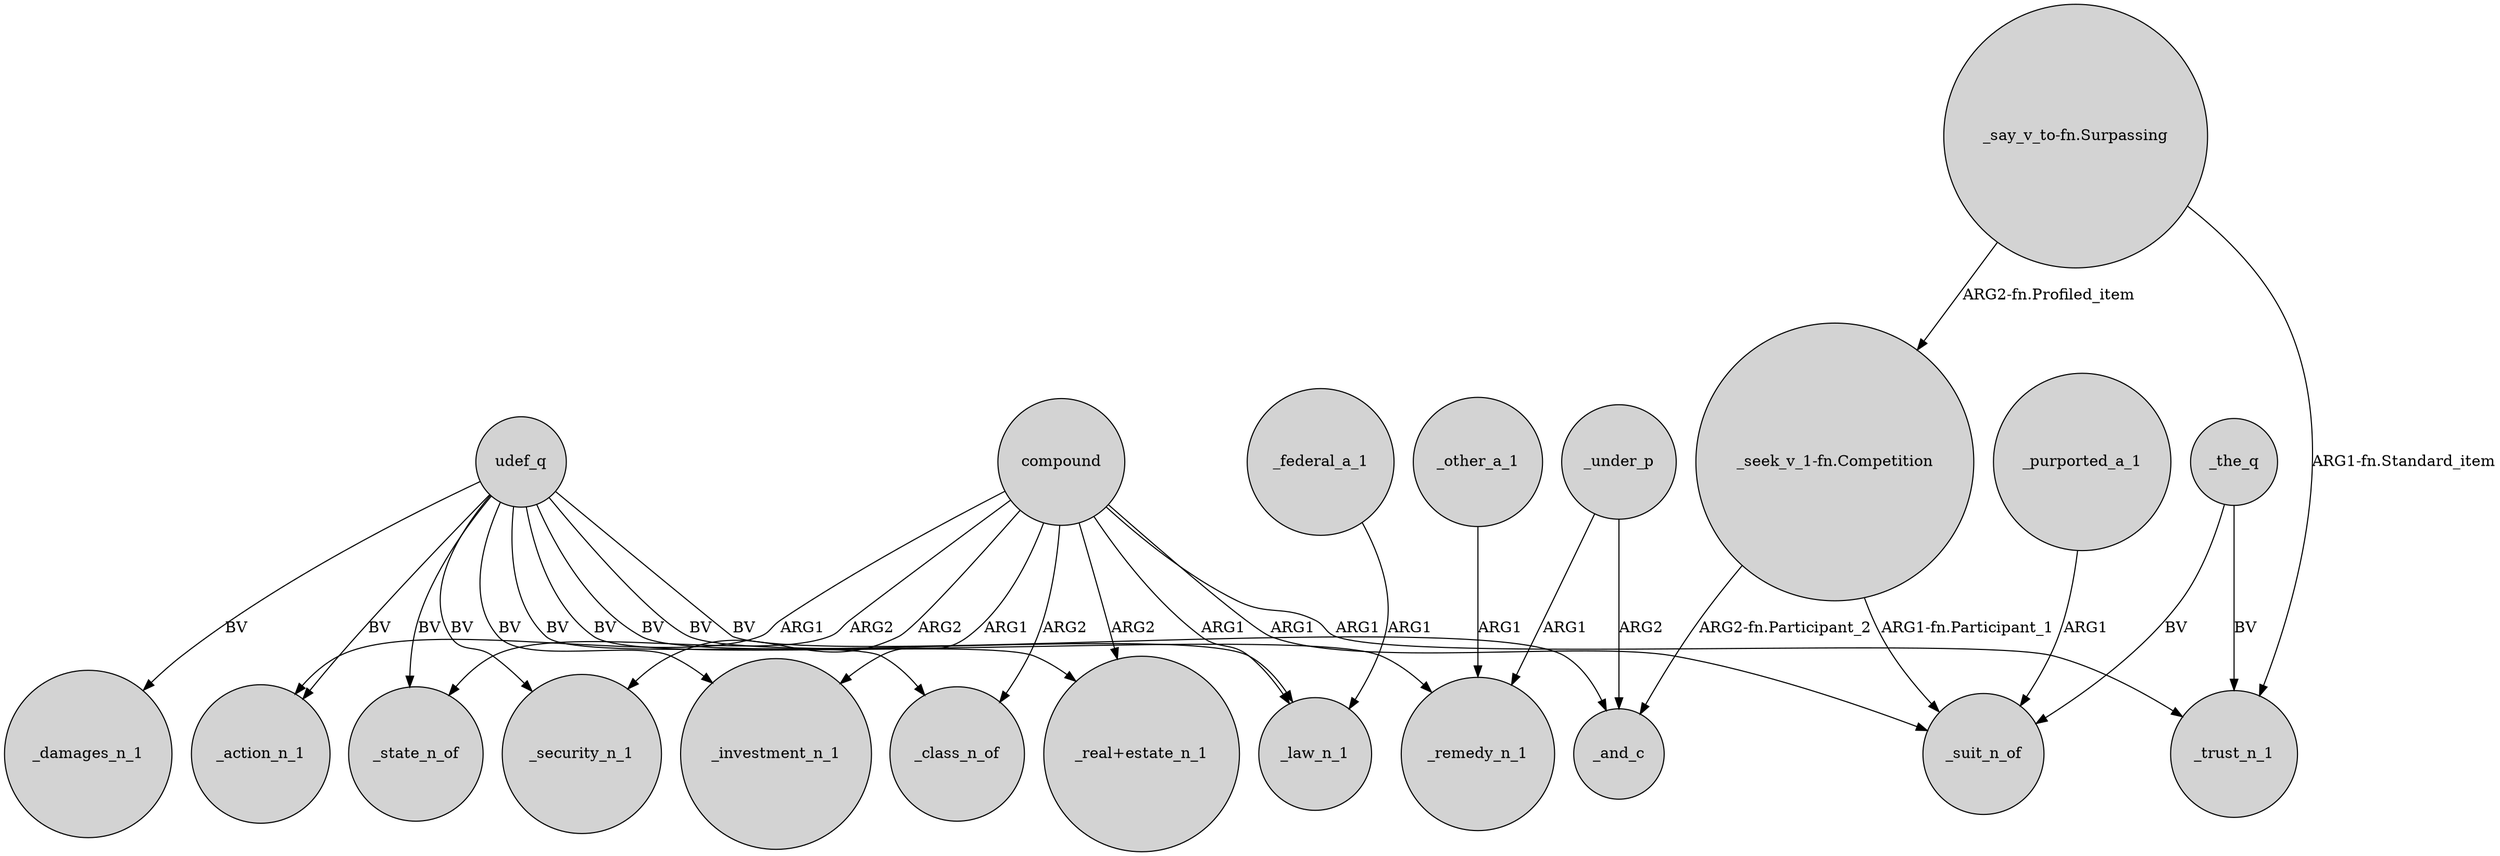 digraph {
	node [shape=circle style=filled]
	"_seek_v_1-fn.Competition" -> _and_c [label="ARG2-fn.Participant_2"]
	compound -> _class_n_of [label=ARG2]
	compound -> _investment_n_1 [label=ARG1]
	udef_q -> _damages_n_1 [label=BV]
	"_say_v_to-fn.Surpassing" -> _trust_n_1 [label="ARG1-fn.Standard_item"]
	_under_p -> _remedy_n_1 [label=ARG1]
	compound -> "_real+estate_n_1" [label=ARG2]
	udef_q -> _and_c [label=BV]
	udef_q -> _security_n_1 [label=BV]
	compound -> _action_n_1 [label=ARG1]
	udef_q -> _state_n_of [label=BV]
	_under_p -> _and_c [label=ARG2]
	udef_q -> _action_n_1 [label=BV]
	_the_q -> _trust_n_1 [label=BV]
	compound -> _trust_n_1 [label=ARG1]
	compound -> _suit_n_of [label=ARG1]
	"_say_v_to-fn.Surpassing" -> "_seek_v_1-fn.Competition" [label="ARG2-fn.Profiled_item"]
	udef_q -> _investment_n_1 [label=BV]
	_other_a_1 -> _remedy_n_1 [label=ARG1]
	compound -> _law_n_1 [label=ARG1]
	udef_q -> _class_n_of [label=BV]
	compound -> _state_n_of [label=ARG2]
	udef_q -> _law_n_1 [label=BV]
	compound -> _security_n_1 [label=ARG2]
	udef_q -> _remedy_n_1 [label=BV]
	udef_q -> "_real+estate_n_1" [label=BV]
	_federal_a_1 -> _law_n_1 [label=ARG1]
	_the_q -> _suit_n_of [label=BV]
	_purported_a_1 -> _suit_n_of [label=ARG1]
	"_seek_v_1-fn.Competition" -> _suit_n_of [label="ARG1-fn.Participant_1"]
}
